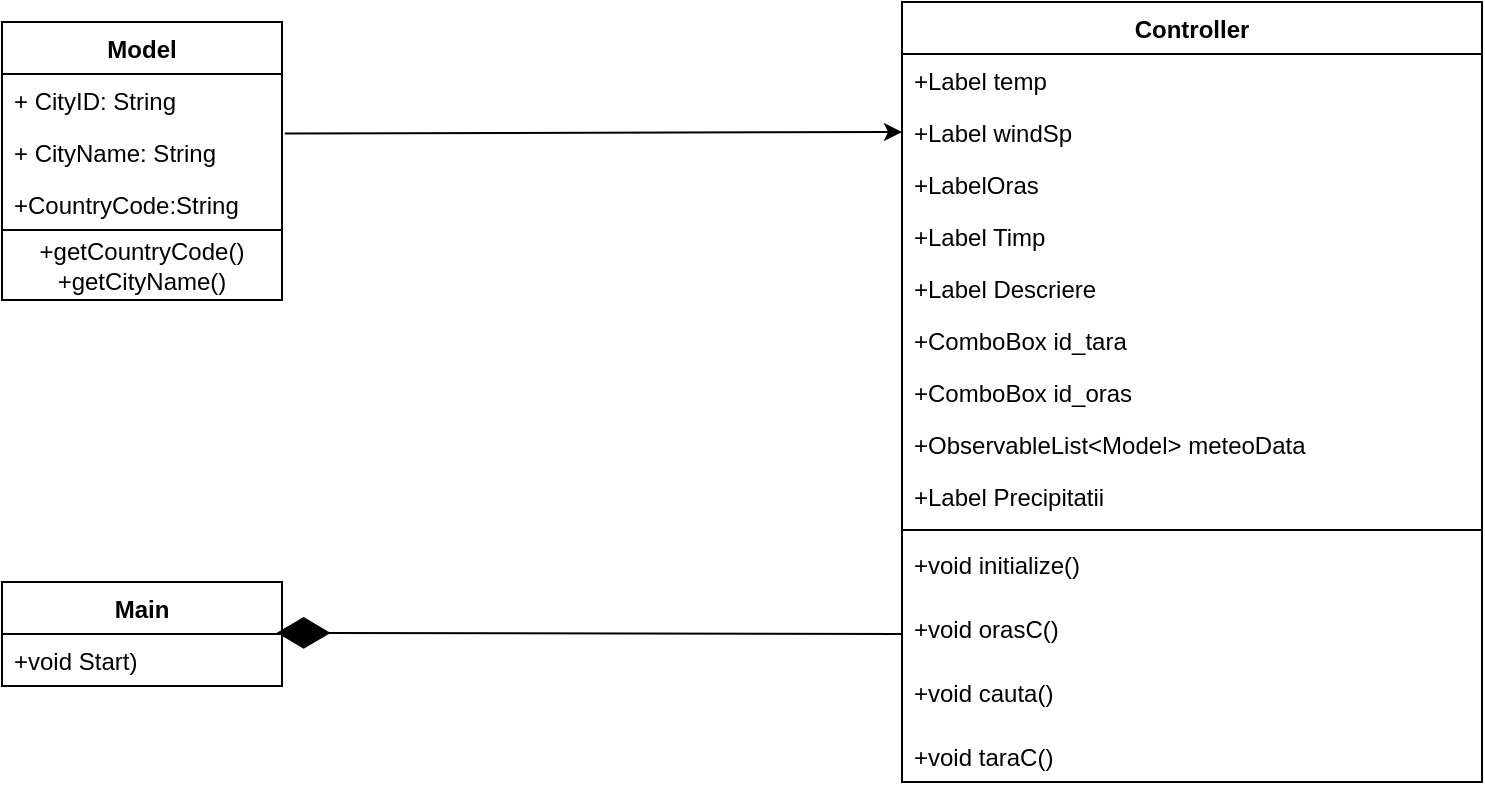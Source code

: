 <mxfile version="14.2.4" type="device"><diagram id="TQLTy_8PlTVpsOB7Zp3U" name="Page-1"><mxGraphModel dx="1015" dy="580" grid="1" gridSize="10" guides="1" tooltips="1" connect="1" arrows="1" fold="1" page="1" pageScale="1" pageWidth="827" pageHeight="1169" math="0" shadow="0"><root><mxCell id="0"/><mxCell id="1" parent="0"/><mxCell id="sEMI_MS0aHwZrNgKZaaK-1" value="Model" style="swimlane;fontStyle=1;childLayout=stackLayout;horizontal=1;startSize=26;fillColor=none;horizontalStack=0;resizeParent=1;resizeParentMax=0;resizeLast=0;collapsible=1;marginBottom=0;" vertex="1" parent="1"><mxGeometry x="110" y="160" width="140" height="104" as="geometry"><mxRectangle x="60" y="500" width="70" height="26" as="alternateBounds"/></mxGeometry></mxCell><mxCell id="sEMI_MS0aHwZrNgKZaaK-2" value="+ CityID: String" style="text;strokeColor=none;fillColor=none;align=left;verticalAlign=top;spacingLeft=4;spacingRight=4;overflow=hidden;rotatable=0;points=[[0,0.5],[1,0.5]];portConstraint=eastwest;" vertex="1" parent="sEMI_MS0aHwZrNgKZaaK-1"><mxGeometry y="26" width="140" height="26" as="geometry"/></mxCell><mxCell id="sEMI_MS0aHwZrNgKZaaK-3" value="+ CityName: String" style="text;strokeColor=none;fillColor=none;align=left;verticalAlign=top;spacingLeft=4;spacingRight=4;overflow=hidden;rotatable=0;points=[[0,0.5],[1,0.5]];portConstraint=eastwest;" vertex="1" parent="sEMI_MS0aHwZrNgKZaaK-1"><mxGeometry y="52" width="140" height="26" as="geometry"/></mxCell><mxCell id="sEMI_MS0aHwZrNgKZaaK-4" value="+CountryCode:String" style="text;strokeColor=none;fillColor=none;align=left;verticalAlign=top;spacingLeft=4;spacingRight=4;overflow=hidden;rotatable=0;points=[[0,0.5],[1,0.5]];portConstraint=eastwest;" vertex="1" parent="sEMI_MS0aHwZrNgKZaaK-1"><mxGeometry y="78" width="140" height="26" as="geometry"/></mxCell><mxCell id="sEMI_MS0aHwZrNgKZaaK-30" value="+getCountryCode()&lt;br&gt;+getCityName()&lt;br&gt;" style="rounded=0;whiteSpace=wrap;html=1;" vertex="1" parent="1"><mxGeometry x="110" y="264" width="140" height="35" as="geometry"/></mxCell><mxCell id="sEMI_MS0aHwZrNgKZaaK-31" value="Controller" style="swimlane;fontStyle=1;align=center;verticalAlign=top;childLayout=stackLayout;horizontal=1;startSize=26;horizontalStack=0;resizeParent=1;resizeParentMax=0;resizeLast=0;collapsible=1;marginBottom=0;" vertex="1" parent="1"><mxGeometry x="560" y="150" width="290" height="390" as="geometry"><mxRectangle x="240" y="140" width="110" height="26" as="alternateBounds"/></mxGeometry></mxCell><mxCell id="sEMI_MS0aHwZrNgKZaaK-32" value="+Label temp" style="text;strokeColor=none;fillColor=none;align=left;verticalAlign=top;spacingLeft=4;spacingRight=4;overflow=hidden;rotatable=0;points=[[0,0.5],[1,0.5]];portConstraint=eastwest;" vertex="1" parent="sEMI_MS0aHwZrNgKZaaK-31"><mxGeometry y="26" width="290" height="26" as="geometry"/></mxCell><mxCell id="sEMI_MS0aHwZrNgKZaaK-33" value="+Label windSp" style="text;strokeColor=none;fillColor=none;align=left;verticalAlign=top;spacingLeft=4;spacingRight=4;overflow=hidden;rotatable=0;points=[[0,0.5],[1,0.5]];portConstraint=eastwest;" vertex="1" parent="sEMI_MS0aHwZrNgKZaaK-31"><mxGeometry y="52" width="290" height="26" as="geometry"/></mxCell><mxCell id="sEMI_MS0aHwZrNgKZaaK-34" value="+LabelOras" style="text;strokeColor=none;fillColor=none;align=left;verticalAlign=top;spacingLeft=4;spacingRight=4;overflow=hidden;rotatable=0;points=[[0,0.5],[1,0.5]];portConstraint=eastwest;" vertex="1" parent="sEMI_MS0aHwZrNgKZaaK-31"><mxGeometry y="78" width="290" height="26" as="geometry"/></mxCell><mxCell id="sEMI_MS0aHwZrNgKZaaK-38" value="+Label Timp" style="text;strokeColor=none;fillColor=none;align=left;verticalAlign=top;spacingLeft=4;spacingRight=4;overflow=hidden;rotatable=0;points=[[0,0.5],[1,0.5]];portConstraint=eastwest;" vertex="1" parent="sEMI_MS0aHwZrNgKZaaK-31"><mxGeometry y="104" width="290" height="26" as="geometry"/></mxCell><mxCell id="sEMI_MS0aHwZrNgKZaaK-39" value="+Label Descriere" style="text;strokeColor=none;fillColor=none;align=left;verticalAlign=top;spacingLeft=4;spacingRight=4;overflow=hidden;rotatable=0;points=[[0,0.5],[1,0.5]];portConstraint=eastwest;" vertex="1" parent="sEMI_MS0aHwZrNgKZaaK-31"><mxGeometry y="130" width="290" height="26" as="geometry"/></mxCell><mxCell id="sEMI_MS0aHwZrNgKZaaK-41" value="+ComboBox id_tara" style="text;strokeColor=none;fillColor=none;align=left;verticalAlign=top;spacingLeft=4;spacingRight=4;overflow=hidden;rotatable=0;points=[[0,0.5],[1,0.5]];portConstraint=eastwest;" vertex="1" parent="sEMI_MS0aHwZrNgKZaaK-31"><mxGeometry y="156" width="290" height="26" as="geometry"/></mxCell><mxCell id="sEMI_MS0aHwZrNgKZaaK-42" value="+ComboBox id_oras" style="text;strokeColor=none;fillColor=none;align=left;verticalAlign=top;spacingLeft=4;spacingRight=4;overflow=hidden;rotatable=0;points=[[0,0.5],[1,0.5]];portConstraint=eastwest;" vertex="1" parent="sEMI_MS0aHwZrNgKZaaK-31"><mxGeometry y="182" width="290" height="26" as="geometry"/></mxCell><mxCell id="sEMI_MS0aHwZrNgKZaaK-43" value="+ObservableList&lt;Model&gt; meteoData" style="text;strokeColor=none;fillColor=none;align=left;verticalAlign=top;spacingLeft=4;spacingRight=4;overflow=hidden;rotatable=0;points=[[0,0.5],[1,0.5]];portConstraint=eastwest;" vertex="1" parent="sEMI_MS0aHwZrNgKZaaK-31"><mxGeometry y="208" width="290" height="26" as="geometry"/></mxCell><mxCell id="sEMI_MS0aHwZrNgKZaaK-35" value="+Label Precipitatii&#10;" style="text;strokeColor=none;fillColor=none;align=left;verticalAlign=top;spacingLeft=4;spacingRight=4;overflow=hidden;rotatable=0;points=[[0,0.5],[1,0.5]];portConstraint=eastwest;" vertex="1" parent="sEMI_MS0aHwZrNgKZaaK-31"><mxGeometry y="234" width="290" height="26" as="geometry"/></mxCell><mxCell id="sEMI_MS0aHwZrNgKZaaK-36" value="" style="line;strokeWidth=1;fillColor=none;align=left;verticalAlign=middle;spacingTop=-1;spacingLeft=3;spacingRight=3;rotatable=0;labelPosition=right;points=[];portConstraint=eastwest;" vertex="1" parent="sEMI_MS0aHwZrNgKZaaK-31"><mxGeometry y="260" width="290" height="8" as="geometry"/></mxCell><mxCell id="sEMI_MS0aHwZrNgKZaaK-37" value="+void initialize()" style="text;strokeColor=none;fillColor=none;align=left;verticalAlign=top;spacingLeft=4;spacingRight=4;overflow=hidden;rotatable=0;points=[[0,0.5],[1,0.5]];portConstraint=eastwest;" vertex="1" parent="sEMI_MS0aHwZrNgKZaaK-31"><mxGeometry y="268" width="290" height="32" as="geometry"/></mxCell><mxCell id="sEMI_MS0aHwZrNgKZaaK-45" value="+void orasC()" style="text;strokeColor=none;fillColor=none;align=left;verticalAlign=top;spacingLeft=4;spacingRight=4;overflow=hidden;rotatable=0;points=[[0,0.5],[1,0.5]];portConstraint=eastwest;" vertex="1" parent="sEMI_MS0aHwZrNgKZaaK-31"><mxGeometry y="300" width="290" height="32" as="geometry"/></mxCell><mxCell id="sEMI_MS0aHwZrNgKZaaK-46" value="+void cauta()" style="text;strokeColor=none;fillColor=none;align=left;verticalAlign=top;spacingLeft=4;spacingRight=4;overflow=hidden;rotatable=0;points=[[0,0.5],[1,0.5]];portConstraint=eastwest;" vertex="1" parent="sEMI_MS0aHwZrNgKZaaK-31"><mxGeometry y="332" width="290" height="32" as="geometry"/></mxCell><mxCell id="sEMI_MS0aHwZrNgKZaaK-44" value="+void taraC()" style="text;strokeColor=none;fillColor=none;align=left;verticalAlign=top;spacingLeft=4;spacingRight=4;overflow=hidden;rotatable=0;points=[[0,0.5],[1,0.5]];portConstraint=eastwest;" vertex="1" parent="sEMI_MS0aHwZrNgKZaaK-31"><mxGeometry y="364" width="290" height="26" as="geometry"/></mxCell><mxCell id="sEMI_MS0aHwZrNgKZaaK-47" value="Main" style="swimlane;fontStyle=1;childLayout=stackLayout;horizontal=1;startSize=26;fillColor=none;horizontalStack=0;resizeParent=1;resizeParentMax=0;resizeLast=0;collapsible=1;marginBottom=0;" vertex="1" parent="1"><mxGeometry x="110" y="440" width="140" height="52" as="geometry"><mxRectangle x="30" y="140" width="60" height="26" as="alternateBounds"/></mxGeometry></mxCell><mxCell id="sEMI_MS0aHwZrNgKZaaK-48" value="+void Start)" style="text;strokeColor=none;fillColor=none;align=left;verticalAlign=top;spacingLeft=4;spacingRight=4;overflow=hidden;rotatable=0;points=[[0,0.5],[1,0.5]];portConstraint=eastwest;" vertex="1" parent="sEMI_MS0aHwZrNgKZaaK-47"><mxGeometry y="26" width="140" height="26" as="geometry"/></mxCell><mxCell id="sEMI_MS0aHwZrNgKZaaK-50" value="" style="endArrow=classic;html=1;exitX=1.01;exitY=0.146;exitDx=0;exitDy=0;exitPerimeter=0;entryX=0;entryY=0.5;entryDx=0;entryDy=0;" edge="1" parent="1" source="sEMI_MS0aHwZrNgKZaaK-3" target="sEMI_MS0aHwZrNgKZaaK-33"><mxGeometry width="50" height="50" relative="1" as="geometry"><mxPoint x="180" y="430" as="sourcePoint"/><mxPoint x="230" y="380" as="targetPoint"/></mxGeometry></mxCell><mxCell id="sEMI_MS0aHwZrNgKZaaK-51" value="" style="endArrow=diamondThin;endFill=1;endSize=24;html=1;entryX=0.981;entryY=-0.023;entryDx=0;entryDy=0;exitX=0;exitY=0.5;exitDx=0;exitDy=0;entryPerimeter=0;" edge="1" parent="1" source="sEMI_MS0aHwZrNgKZaaK-45" target="sEMI_MS0aHwZrNgKZaaK-48"><mxGeometry width="160" relative="1" as="geometry"><mxPoint x="450" y="465.5" as="sourcePoint"/><mxPoint x="370" y="465.5" as="targetPoint"/></mxGeometry></mxCell></root></mxGraphModel></diagram></mxfile>
